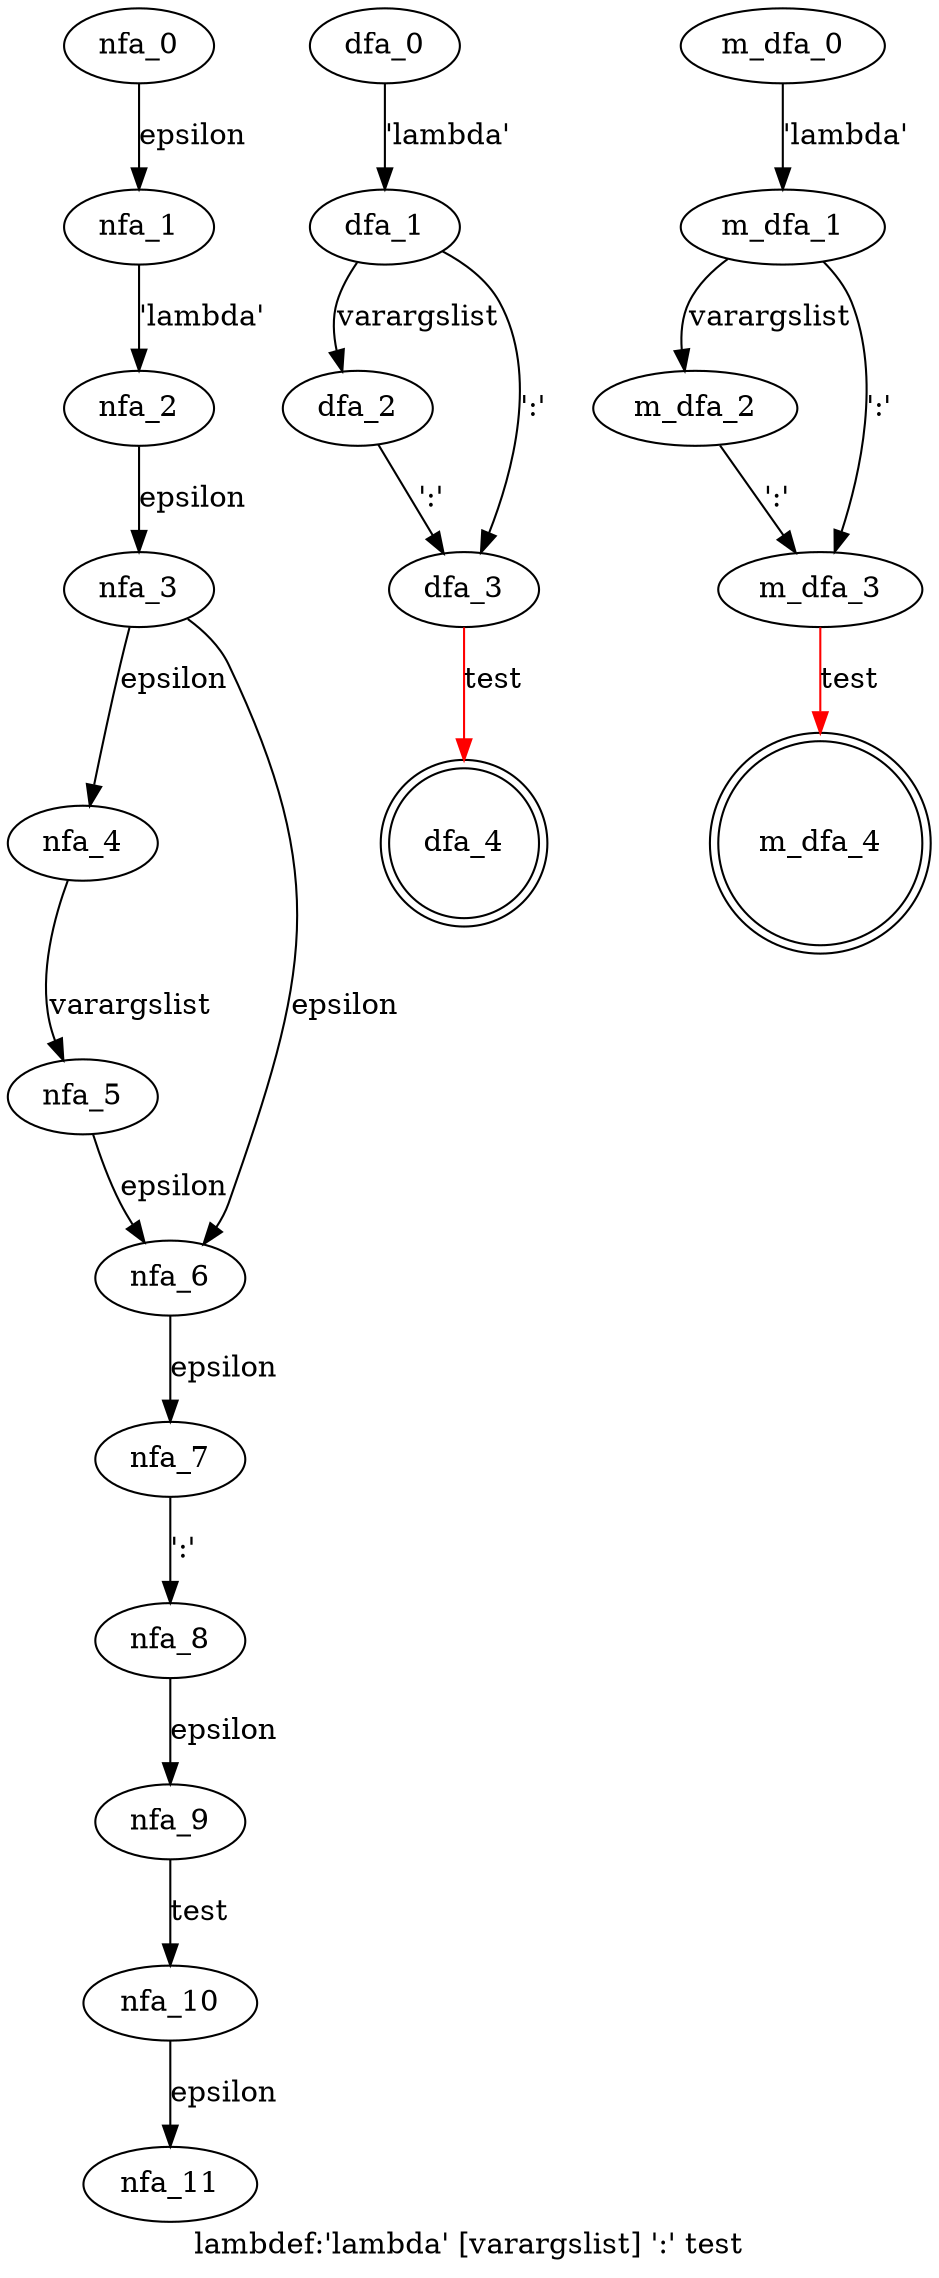 digraph lambdef {
 graph[label="lambdef:'lambda' [varargslist] ':' test"]
 subgraph lambdef_nfa {
  nfa_0->nfa_1[label="epsilon"]
  nfa_1->nfa_2[label="'lambda'"]
  nfa_2->nfa_3[label="epsilon"]
  nfa_3->nfa_4[label="epsilon"]
  nfa_4->nfa_5[label="varargslist"]
  nfa_5->nfa_6[label="epsilon"]
  nfa_6->nfa_7[label="epsilon"]
  nfa_7->nfa_8[label="':'"]
  nfa_8->nfa_9[label="epsilon"]
  nfa_9->nfa_10[label="test"]
  nfa_10->nfa_11[label="epsilon"]
  nfa_3->nfa_6[label="epsilon"]
  }
 subgraph lambdef_dfa {
  dfa_0->dfa_1[label="'lambda'"]
  dfa_1->dfa_2[label="varargslist"]
  dfa_2->dfa_3[label="':'"]
  dfa_3->dfa_4[label="test",color=red]
  dfa_1->dfa_3[label="':'"]
  dfa_4[shape=doublecircle]
  }
 subgraph lambdef_m_dfa {
  m_dfa_0->m_dfa_1[label="'lambda'"]
  m_dfa_1->m_dfa_2[label="varargslist"]
  m_dfa_2->m_dfa_3[label="':'"]
  m_dfa_3->m_dfa_4[label="test",color=red]
  m_dfa_1->m_dfa_3[label="':'"]
  m_dfa_4[shape=doublecircle]
  }
}
